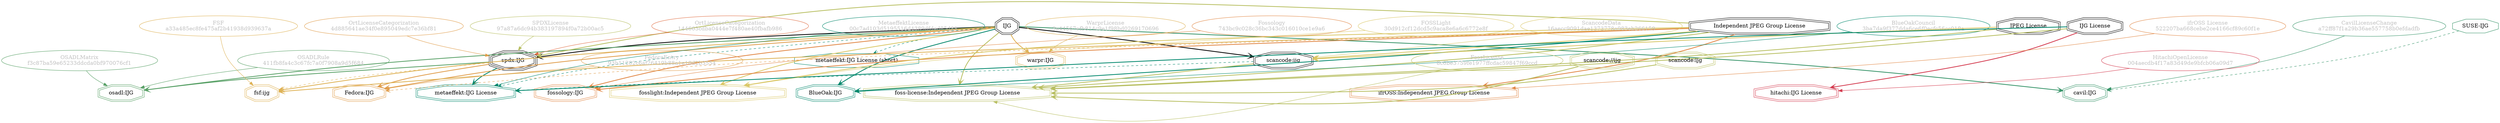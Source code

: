 strict digraph {
    node [shape=box];
    graph [splines=curved];
    2277 [label="SPDXLicense\n97a87a6dc94b383197894f0a72b00ac5"
         ,fontcolor=gray
         ,color="#b8bf62"
         ,fillcolor="beige;1"
         ,shape=ellipse];
    2278 [label="spdx:IJG"
         ,shape=tripleoctagon];
    2279 [label=IJG
         ,shape=doubleoctagon];
    2280 [label="Independent JPEG Group License"
         ,shape=doubleoctagon];
    6791 [label="FedoraEntry\n93b11282c6af26419b88a1e10d2b3554"
         ,fontcolor=gray
         ,color="#e09d4b"
         ,fillcolor="beige;1"
         ,shape=ellipse];
    6792 [label="Fedora:IJG"
         ,color="#e09d4b"
         ,shape=doubleoctagon];
    9119 [label="BlueOakCouncil\n3ba7da9f377dda6ce6f0ecfc56cc018a"
         ,fontcolor=gray
         ,color="#00876c"
         ,fillcolor="beige;1"
         ,shape=ellipse];
    9120 [label="BlueOak:IJG"
         ,color="#00876c"
         ,shape=doubleoctagon];
    9600 [label="OSADLRule\n411fb8fa4c3c67fc7a0f7908a9d5f684"
         ,fontcolor=gray
         ,color="#58a066"
         ,fillcolor="beige;1"
         ,shape=ellipse];
    9601 [label="osadl:IJG"
         ,color="#58a066"
         ,shape=doubleoctagon];
    9886 [label="OSADLMatrix\nf3c87ba59e65233ddcda0bf970076cf1"
         ,fontcolor=gray
         ,color="#58a066"
         ,fillcolor="beige;1"
         ,shape=ellipse];
    10761 [label="FSF\na33a485ec8fe475af2b41938d939637a"
          ,fontcolor=gray
          ,color="#deb256"
          ,fillcolor="beige;1"
          ,shape=ellipse];
    10762 [label="fsf:ijg"
          ,color="#deb256"
          ,shape=doubleoctagon];
    17378 [label="ScancodeData\n16aecc9091dae1373778a983eb266159"
          ,fontcolor=gray
          ,color="#dac767"
          ,fillcolor="beige;1"
          ,shape=ellipse];
    17379 [label="scancode:ijg"
          ,shape=doubleoctagon];
    17380 [label="JPEG License"
          ,shape=doubleoctagon];
    27006 [label="Fossology\n743bc9c028c36bc343c016010ce1e9a6"
          ,fontcolor=gray
          ,color="#e18745"
          ,fillcolor="beige;1"
          ,shape=ellipse];
    27007 [label="fossology:IJG"
          ,color="#e18745"
          ,shape=doubleoctagon];
    28759 [label="OrtLicenseCategorization\n144663cdba0444e7f480ae40fbafb986"
          ,fontcolor=gray
          ,color="#e06f45"
          ,fillcolor="beige;1"
          ,shape=ellipse];
    35519 [label="OrtLicenseCategorization\n4d885641ae34f0e895049edc7e36bf81"
          ,fontcolor=gray
          ,color="#e09d4b"
          ,fillcolor="beige;1"
          ,shape=ellipse];
    36982 [label="CavilLicenseChange\na72ff87f1a29b36ae557758b0efdadfb"
          ,fontcolor=gray
          ,color="#379469"
          ,fillcolor="beige;1"
          ,shape=ellipse];
    36983 [label="cavil:IJG"
          ,color="#379469"
          ,shape=doubleoctagon];
    36984 [label="SUSE-IJG"
          ,color="#379469"
          ,shape=octagon];
    43767 [label="MetaeffektLicense\n00c7ad103d5195516d4389dfdad85d88"
          ,fontcolor=gray
          ,color="#00876c"
          ,fillcolor="beige;1"
          ,shape=ellipse];
    43768 [label="metaeffekt:IJG License"
          ,color="#00876c"
          ,shape=doubleoctagon];
    43769 [label="IJG License"
          ,shape=doubleoctagon];
    43771 [label="metaeffekt:IJG License (short)"
          ,color="#00876c"
          ,shape=octagon];
    50161 [label="WarprLicense\n3a44567efb814c9e1f98bd0269170696"
          ,fontcolor=gray
          ,color="#deb256"
          ,fillcolor="beige;1"
          ,shape=ellipse];
    50162 [label="warpr:IJG"
          ,color="#deb256"
          ,shape=doubleoctagon];
    50594 [label="FossLicense\n8c6be3759fe1977ffcdac59847f69ccd"
          ,fontcolor=gray
          ,color="#b8bf62"
          ,fillcolor="beige;1"
          ,shape=ellipse];
    50595 [label="foss-license:Independent JPEG Group License"
          ,color="#b8bf62"
          ,shape=doubleoctagon];
    50596 [label="scancode://ijg"
          ,color="#b8bf62"
          ,shape=doubleoctagon];
    50597 [label="scancode:ijg"
          ,color="#b8bf62"
          ,shape=doubleoctagon];
    50988 [label="FOSSLight\n30d912cf12dcd5c9aca8e6a6c6772e8f"
          ,fontcolor=gray
          ,color="#dac767"
          ,fillcolor="beige;1"
          ,shape=ellipse];
    50989 [label="fosslight:Independent JPEG Group License"
          ,color="#dac767"
          ,shape=doubleoctagon];
    51482 [label="HitachiOpenLicense\n004aecdb4f17a83d49de9bfcb06a09d7"
          ,fontcolor=gray
          ,color="#d43d51"
          ,fillcolor="beige;1"
          ,shape=ellipse];
    51483 [label="hitachi:IJG License"
          ,color="#d43d51"
          ,shape=doubleoctagon];
    54506 [label="ifrOSS License\n522207ba668cebe2ce4166cf89c60f1e"
          ,fontcolor=gray
          ,color="#e18745"
          ,fillcolor="beige;1"
          ,shape=ellipse];
    54507 [label="ifrOSS:Independent JPEG Group License"
          ,color="#e18745"
          ,shape=doubleoctagon];
    2277 -> 2278 [weight=0.5
                 ,color="#b8bf62"];
    2278 -> 6792 [style=bold
                 ,arrowhead=vee
                 ,weight=0.7
                 ,color="#e09d4b"];
    2278 -> 9601 [style=bold
                 ,arrowhead=vee
                 ,weight=0.7
                 ,color="#58a066"];
    2278 -> 10762 [style=dashed
                  ,arrowhead=vee
                  ,weight=0.5
                  ,color="#deb256"];
    2278 -> 43768 [style=bold
                  ,arrowhead=vee
                  ,weight=0.7
                  ,color="#00876c"];
    2279 -> 2278 [style=bold
                 ,arrowhead=vee
                 ,weight=0.7];
    2279 -> 6792 [style=bold
                 ,arrowhead=vee
                 ,weight=0.7
                 ,color="#e09d4b"];
    2279 -> 6792 [style=bold
                 ,arrowhead=vee
                 ,weight=0.7
                 ,color="#e09d4b"];
    2279 -> 9120 [style=bold
                 ,arrowhead=vee
                 ,weight=0.7
                 ,color="#00876c"];
    2279 -> 9601 [style=bold
                 ,arrowhead=vee
                 ,weight=0.7
                 ,color="#58a066"];
    2279 -> 10762 [style=bold
                  ,arrowhead=vee
                  ,weight=0.7
                  ,color="#deb256"];
    2279 -> 17379 [style=bold
                  ,arrowhead=vee
                  ,weight=0.7];
    2279 -> 27007 [style=bold
                  ,arrowhead=vee
                  ,weight=0.7
                  ,color="#e18745"];
    2279 -> 36983 [style=bold
                  ,arrowhead=vee
                  ,weight=0.7
                  ,color="#379469"];
    2279 -> 36983 [style=bold
                  ,arrowhead=vee
                  ,weight=0.7
                  ,color="#379469"];
    2279 -> 43768 [style=dashed
                  ,arrowhead=vee
                  ,weight=0.5
                  ,color="#00876c"];
    2279 -> 43771 [style=dashed
                  ,arrowhead=vee
                  ,weight=0.5
                  ,color="#00876c"];
    2279 -> 50162 [style=bold
                  ,arrowhead=vee
                  ,weight=0.7
                  ,color="#deb256"];
    2279 -> 50595 [style=bold
                  ,arrowhead=vee
                  ,weight=0.7
                  ,color="#b8bf62"];
    2279 -> 50989 [style=bold
                  ,arrowhead=vee
                  ,weight=0.7
                  ,color="#dac767"];
    2280 -> 2278 [style=bold
                 ,arrowhead=vee
                 ,weight=0.7
                 ,color="#b8bf62"];
    2280 -> 6792 [style=dashed
                 ,arrowhead=vee
                 ,weight=0.5
                 ,color="#e09d4b"];
    2280 -> 9120 [style=bold
                 ,arrowhead=vee
                 ,weight=0.7
                 ,color="#00876c"];
    2280 -> 10762 [style=bold
                  ,arrowhead=vee
                  ,weight=0.7
                  ,color="#deb256"];
    2280 -> 17379 [style=bold
                  ,arrowhead=vee
                  ,weight=0.7
                  ,color="#dac767"];
    2280 -> 27007 [style=bold
                  ,arrowhead=vee
                  ,weight=0.7
                  ,color="#e18745"];
    2280 -> 50595 [style=bold
                  ,arrowhead=vee
                  ,weight=0.7
                  ,color="#b8bf62"];
    2280 -> 50989 [style=bold
                  ,arrowhead=vee
                  ,weight=0.7
                  ,color="#dac767"];
    2280 -> 54507 [style=bold
                  ,arrowhead=vee
                  ,weight=0.7
                  ,color="#e18745"];
    2280 -> 54507 [style=bold
                  ,arrowhead=vee
                  ,weight=0.7
                  ,color="#e18745"];
    6791 -> 6792 [weight=0.5
                 ,color="#e09d4b"];
    9119 -> 9120 [weight=0.5
                 ,color="#00876c"];
    9600 -> 9601 [weight=0.5
                 ,color="#58a066"];
    9886 -> 9601 [weight=0.5
                 ,color="#58a066"];
    10761 -> 10762 [weight=0.5
                   ,color="#deb256"];
    17378 -> 17379 [weight=0.5
                   ,color="#dac767"];
    17379 -> 43768 [style=dashed
                   ,arrowhead=vee
                   ,weight=0.5
                   ,color="#00876c"];
    17379 -> 50595 [style=bold
                   ,arrowhead=vee
                   ,weight=0.7
                   ,color="#b8bf62"];
    17380 -> 17379 [style=bold
                   ,arrowhead=vee
                   ,weight=0.7
                   ,color="#dac767"];
    17380 -> 50595 [style=bold
                   ,arrowhead=vee
                   ,weight=0.7
                   ,color="#b8bf62"];
    27006 -> 27007 [weight=0.5
                   ,color="#e18745"];
    28759 -> 2278 [weight=0.5
                  ,color="#e06f45"];
    35519 -> 2278 [weight=0.5
                  ,color="#e09d4b"];
    36982 -> 36983 [weight=0.5
                   ,color="#379469"];
    36984 -> 36983 [style=dashed
                   ,arrowhead=vee
                   ,weight=0.5
                   ,color="#379469"];
    43767 -> 43768 [weight=0.5
                   ,color="#00876c"];
    43769 -> 43768 [style=bold
                   ,arrowhead=vee
                   ,weight=0.7
                   ,color="#00876c"];
    43769 -> 43768 [style=bold
                   ,arrowhead=vee
                   ,weight=0.7
                   ,color="#00876c"];
    43769 -> 50595 [style=bold
                   ,arrowhead=vee
                   ,weight=0.7
                   ,color="#b8bf62"];
    43769 -> 51483 [style=bold
                   ,arrowhead=vee
                   ,weight=0.7
                   ,color="#d43d51"];
    50161 -> 50162 [weight=0.5
                   ,color="#deb256"];
    50594 -> 50595 [weight=0.5
                   ,color="#b8bf62"];
    50596 -> 50595 [style=bold
                   ,arrowhead=vee
                   ,weight=0.7
                   ,color="#b8bf62"];
    50597 -> 50595 [style=bold
                   ,arrowhead=vee
                   ,weight=0.7
                   ,color="#b8bf62"];
    50988 -> 50989 [weight=0.5
                   ,color="#dac767"];
    51482 -> 51483 [weight=0.5
                   ,color="#d43d51"];
    54506 -> 54507 [weight=0.5
                   ,color="#e18745"];
}
